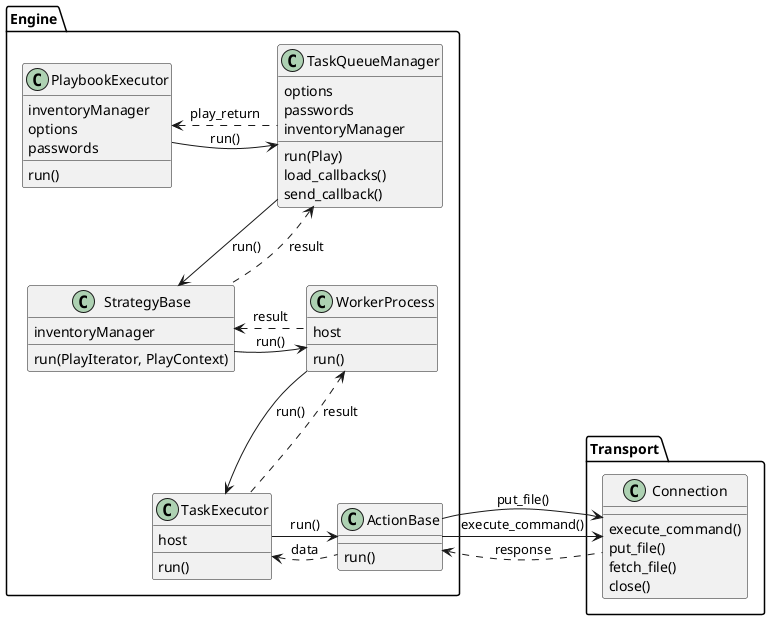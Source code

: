 @startuml

skinparam backgroundcolor transparent

package Transport {

    class Connection
    Connection : execute_command()
    Connection : put_file()
    Connection : fetch_file()
    Connection : close()
}

Package Engine {
    class PlaybookExecutor
    PlaybookExecutor : inventoryManager
    PlaybookExecutor : options
    PlaybookExecutor : passwords
    PlaybookExecutor : run()
    PlaybookExecutor -> TaskQueueManager : run()
    PlaybookExecutor <. TaskQueueManager : play_return

    class TaskQueueManager
    TaskQueueManager : options
    TaskQueueManager : passwords
    TaskQueueManager : inventoryManager
    TaskQueueManager : run(Play)
    TaskQueueManager : load_callbacks()
    TaskQueueManager : send_callback()
    TaskQueueManager --> StrategyBase : run()
    TaskQueueManager <.. StrategyBase : result

    class StrategyBase
    StrategyBase : inventoryManager
    StrategyBase : run(PlayIterator, PlayContext)
    StrategyBase -> WorkerProcess : run()
    StrategyBase <. WorkerProcess : result


    class WorkerProcess
    WorkerProcess : run()
    WorkerProcess : host
    WorkerProcess --> TaskExecutor : run()
    WorkerProcess <.. TaskExecutor : result

    class TaskExecutor
    TaskExecutor : run()
    TaskExecutor : host
    TaskExecutor -> ActionBase : run()
    TaskExecutor <.. ActionBase : data


    class ActionBase
    ActionBase : run()
    ActionBase -> Connection : put_file()
    ActionBase -> Connection : execute_command()
    ActionBase <.. Connection : response
}

@enduml

